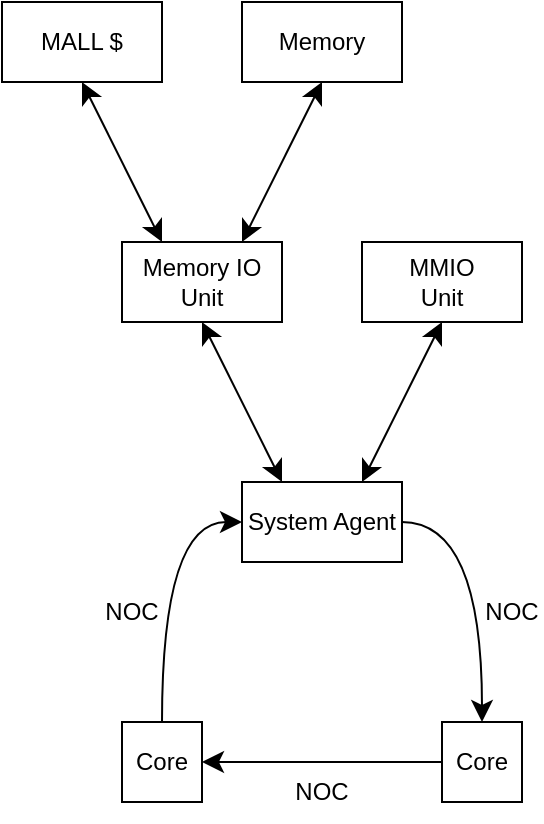 <mxfile version="24.7.12">
  <diagram name="Page-1" id="YMxAaQkflvhzril7LADW">
    <mxGraphModel dx="916" dy="773" grid="1" gridSize="10" guides="1" tooltips="1" connect="1" arrows="1" fold="1" page="0" pageScale="1" pageWidth="827" pageHeight="1169" math="0" shadow="0">
      <root>
        <mxCell id="0" />
        <mxCell id="1" parent="0" />
        <mxCell id="VvPa4XxgzULlmQNP8djj-9" style="edgeStyle=none;curved=1;rounded=0;orthogonalLoop=1;jettySize=auto;html=1;exitX=0;exitY=0.5;exitDx=0;exitDy=0;entryX=1;entryY=0.5;entryDx=0;entryDy=0;fontSize=12;startSize=8;endSize=8;" edge="1" parent="1" source="VvPa4XxgzULlmQNP8djj-1" target="VvPa4XxgzULlmQNP8djj-2">
          <mxGeometry relative="1" as="geometry" />
        </mxCell>
        <mxCell id="VvPa4XxgzULlmQNP8djj-1" value="Core" style="rounded=0;whiteSpace=wrap;html=1;" vertex="1" parent="1">
          <mxGeometry x="40" y="120" width="40" height="40" as="geometry" />
        </mxCell>
        <mxCell id="VvPa4XxgzULlmQNP8djj-10" style="edgeStyle=orthogonalEdgeStyle;curved=1;rounded=0;orthogonalLoop=1;jettySize=auto;html=1;exitX=0.5;exitY=0;exitDx=0;exitDy=0;entryX=0;entryY=0.5;entryDx=0;entryDy=0;fontSize=12;startSize=8;endSize=8;" edge="1" parent="1" source="VvPa4XxgzULlmQNP8djj-2" target="VvPa4XxgzULlmQNP8djj-6">
          <mxGeometry relative="1" as="geometry" />
        </mxCell>
        <mxCell id="VvPa4XxgzULlmQNP8djj-2" value="Core" style="rounded=0;whiteSpace=wrap;html=1;" vertex="1" parent="1">
          <mxGeometry x="-120" y="120" width="40" height="40" as="geometry" />
        </mxCell>
        <mxCell id="VvPa4XxgzULlmQNP8djj-20" style="edgeStyle=none;curved=1;rounded=0;orthogonalLoop=1;jettySize=auto;html=1;exitX=0.75;exitY=0;exitDx=0;exitDy=0;entryX=0.5;entryY=1;entryDx=0;entryDy=0;fontSize=12;startSize=8;endSize=8;startArrow=classic;startFill=1;" edge="1" parent="1" source="VvPa4XxgzULlmQNP8djj-3" target="VvPa4XxgzULlmQNP8djj-5">
          <mxGeometry relative="1" as="geometry" />
        </mxCell>
        <mxCell id="VvPa4XxgzULlmQNP8djj-21" style="edgeStyle=none;curved=1;rounded=0;orthogonalLoop=1;jettySize=auto;html=1;exitX=0.25;exitY=0;exitDx=0;exitDy=0;entryX=0.5;entryY=1;entryDx=0;entryDy=0;fontSize=12;startSize=8;endSize=8;startArrow=classic;startFill=1;" edge="1" parent="1" source="VvPa4XxgzULlmQNP8djj-3" target="VvPa4XxgzULlmQNP8djj-4">
          <mxGeometry relative="1" as="geometry" />
        </mxCell>
        <mxCell id="VvPa4XxgzULlmQNP8djj-3" value="Memory IO Unit" style="rounded=0;whiteSpace=wrap;html=1;" vertex="1" parent="1">
          <mxGeometry x="-120" y="-120" width="80" height="40" as="geometry" />
        </mxCell>
        <mxCell id="VvPa4XxgzULlmQNP8djj-4" value="MALL $" style="rounded=0;whiteSpace=wrap;html=1;" vertex="1" parent="1">
          <mxGeometry x="-180" y="-240" width="80" height="40" as="geometry" />
        </mxCell>
        <mxCell id="VvPa4XxgzULlmQNP8djj-5" value="Memory" style="rounded=0;whiteSpace=wrap;html=1;" vertex="1" parent="1">
          <mxGeometry x="-60" y="-240" width="80" height="40" as="geometry" />
        </mxCell>
        <mxCell id="VvPa4XxgzULlmQNP8djj-8" style="edgeStyle=orthogonalEdgeStyle;rounded=0;orthogonalLoop=1;jettySize=auto;html=1;exitX=1;exitY=0.5;exitDx=0;exitDy=0;entryX=0.5;entryY=0;entryDx=0;entryDy=0;fontSize=12;startSize=8;endSize=8;elbow=vertical;curved=1;" edge="1" parent="1" source="VvPa4XxgzULlmQNP8djj-6" target="VvPa4XxgzULlmQNP8djj-1">
          <mxGeometry relative="1" as="geometry" />
        </mxCell>
        <mxCell id="VvPa4XxgzULlmQNP8djj-15" style="edgeStyle=none;curved=1;rounded=0;orthogonalLoop=1;jettySize=auto;html=1;exitX=0.25;exitY=0;exitDx=0;exitDy=0;entryX=0.5;entryY=1;entryDx=0;entryDy=0;fontSize=12;startSize=8;endSize=8;startArrow=classic;startFill=1;" edge="1" parent="1" source="VvPa4XxgzULlmQNP8djj-6" target="VvPa4XxgzULlmQNP8djj-3">
          <mxGeometry relative="1" as="geometry" />
        </mxCell>
        <mxCell id="VvPa4XxgzULlmQNP8djj-16" style="edgeStyle=none;curved=1;rounded=0;orthogonalLoop=1;jettySize=auto;html=1;exitX=0.75;exitY=0;exitDx=0;exitDy=0;entryX=0.5;entryY=1;entryDx=0;entryDy=0;fontSize=12;startSize=8;endSize=8;startArrow=classic;startFill=1;" edge="1" parent="1" source="VvPa4XxgzULlmQNP8djj-6" target="VvPa4XxgzULlmQNP8djj-7">
          <mxGeometry relative="1" as="geometry" />
        </mxCell>
        <mxCell id="VvPa4XxgzULlmQNP8djj-6" value="System Agent" style="rounded=0;whiteSpace=wrap;html=1;" vertex="1" parent="1">
          <mxGeometry x="-60" width="80" height="40" as="geometry" />
        </mxCell>
        <mxCell id="VvPa4XxgzULlmQNP8djj-7" value="MMIO&lt;div&gt;Unit&lt;/div&gt;" style="rounded=0;whiteSpace=wrap;html=1;" vertex="1" parent="1">
          <mxGeometry y="-120" width="80" height="40" as="geometry" />
        </mxCell>
        <mxCell id="VvPa4XxgzULlmQNP8djj-12" value="NOC" style="text;html=1;align=center;verticalAlign=middle;whiteSpace=wrap;rounded=0;fontSize=12;" vertex="1" parent="1">
          <mxGeometry x="-130" y="50" width="30" height="30" as="geometry" />
        </mxCell>
        <mxCell id="VvPa4XxgzULlmQNP8djj-13" value="NOC" style="text;html=1;align=center;verticalAlign=middle;whiteSpace=wrap;rounded=0;fontSize=12;" vertex="1" parent="1">
          <mxGeometry x="60" y="50" width="30" height="30" as="geometry" />
        </mxCell>
        <mxCell id="VvPa4XxgzULlmQNP8djj-14" value="NOC" style="text;html=1;align=center;verticalAlign=middle;whiteSpace=wrap;rounded=0;fontSize=12;" vertex="1" parent="1">
          <mxGeometry x="-35" y="140" width="30" height="30" as="geometry" />
        </mxCell>
      </root>
    </mxGraphModel>
  </diagram>
</mxfile>
